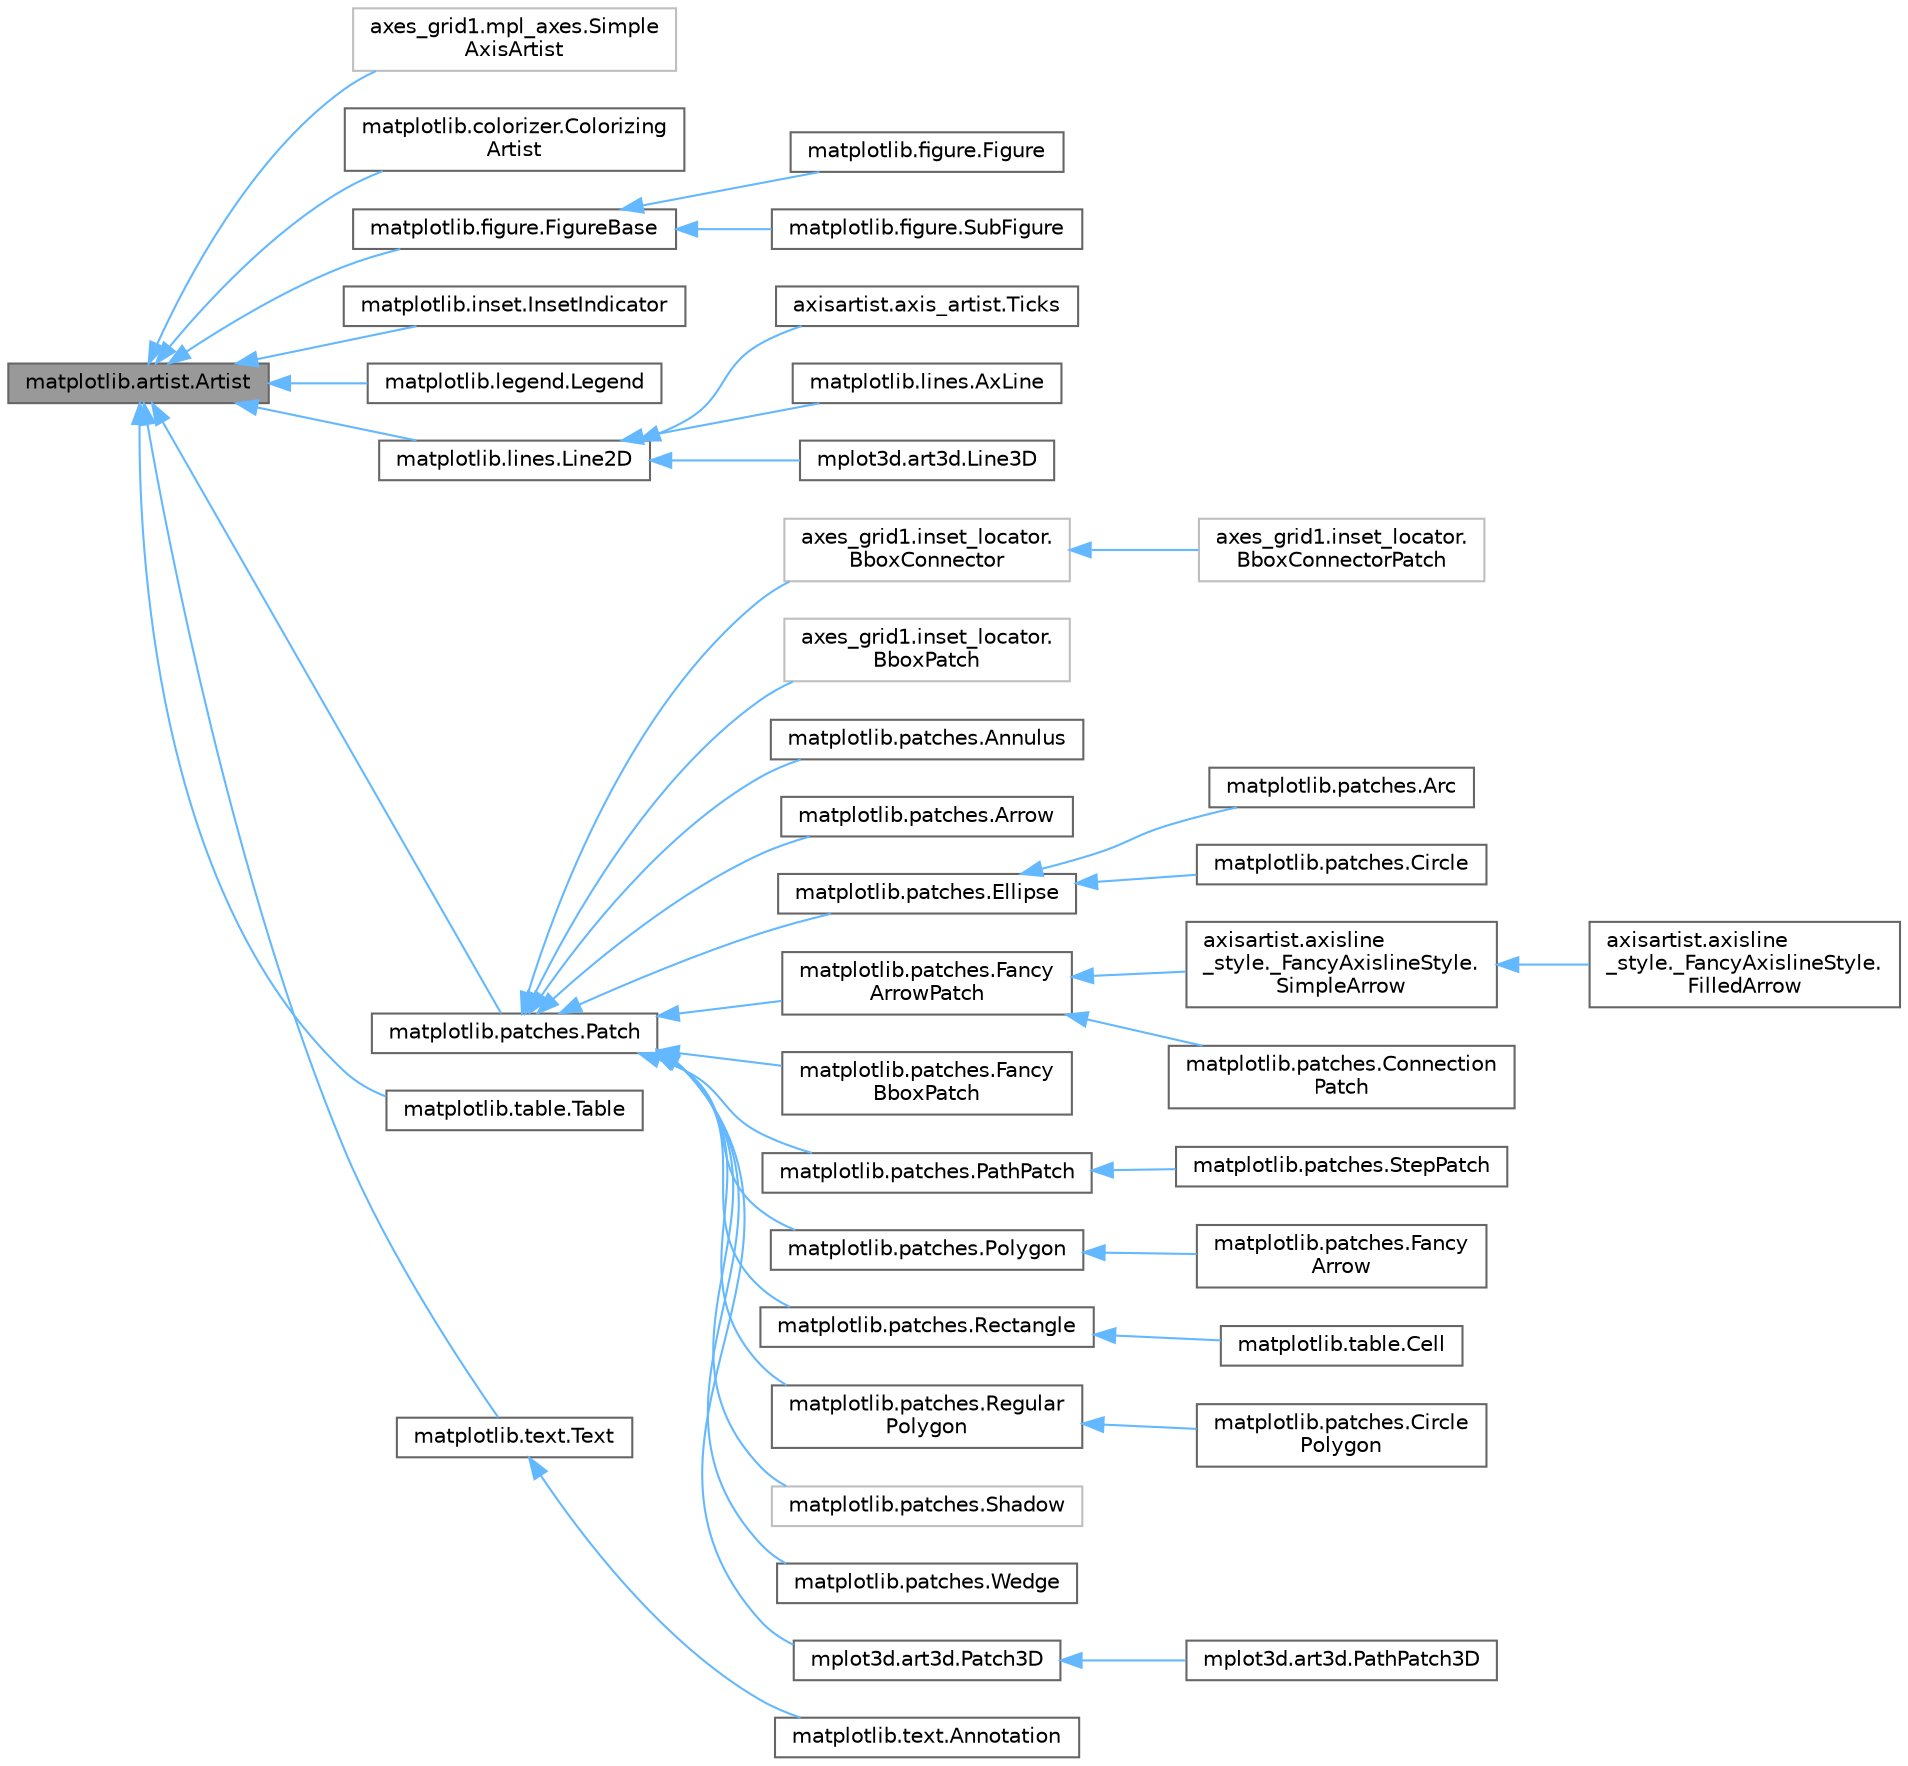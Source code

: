 digraph "matplotlib.artist.Artist"
{
 // LATEX_PDF_SIZE
  bgcolor="transparent";
  edge [fontname=Helvetica,fontsize=10,labelfontname=Helvetica,labelfontsize=10];
  node [fontname=Helvetica,fontsize=10,shape=box,height=0.2,width=0.4];
  rankdir="LR";
  Node1 [id="Node000001",label="matplotlib.artist.Artist",height=0.2,width=0.4,color="gray40", fillcolor="grey60", style="filled", fontcolor="black",tooltip=" "];
  Node1 -> Node2 [id="edge41_Node000001_Node000002",dir="back",color="steelblue1",style="solid",tooltip=" "];
  Node2 [id="Node000002",label="axes_grid1.mpl_axes.Simple\lAxisArtist",height=0.2,width=0.4,color="grey75", fillcolor="white", style="filled",URL="$db/d0d/classaxes__grid1_1_1mpl__axes_1_1SimpleAxisArtist.html",tooltip=" "];
  Node1 -> Node3 [id="edge42_Node000001_Node000003",dir="back",color="steelblue1",style="solid",tooltip=" "];
  Node3 [id="Node000003",label="matplotlib.colorizer.Colorizing\lArtist",height=0.2,width=0.4,color="gray40", fillcolor="white", style="filled",URL="$dd/d82/classmatplotlib_1_1colorizer_1_1ColorizingArtist.html",tooltip=" "];
  Node1 -> Node4 [id="edge43_Node000001_Node000004",dir="back",color="steelblue1",style="solid",tooltip=" "];
  Node4 [id="Node000004",label="matplotlib.figure.FigureBase",height=0.2,width=0.4,color="gray40", fillcolor="white", style="filled",URL="$db/d8c/classmatplotlib_1_1figure_1_1FigureBase.html",tooltip=" "];
  Node4 -> Node5 [id="edge44_Node000004_Node000005",dir="back",color="steelblue1",style="solid",tooltip=" "];
  Node5 [id="Node000005",label="matplotlib.figure.Figure",height=0.2,width=0.4,color="gray40", fillcolor="white", style="filled",URL="$dd/d65/classmatplotlib_1_1figure_1_1Figure.html",tooltip=" "];
  Node4 -> Node6 [id="edge45_Node000004_Node000006",dir="back",color="steelblue1",style="solid",tooltip=" "];
  Node6 [id="Node000006",label="matplotlib.figure.SubFigure",height=0.2,width=0.4,color="gray40", fillcolor="white", style="filled",URL="$d4/dc2/classmatplotlib_1_1figure_1_1SubFigure.html",tooltip=" "];
  Node1 -> Node7 [id="edge46_Node000001_Node000007",dir="back",color="steelblue1",style="solid",tooltip=" "];
  Node7 [id="Node000007",label="matplotlib.inset.InsetIndicator",height=0.2,width=0.4,color="gray40", fillcolor="white", style="filled",URL="$d6/dc6/classmatplotlib_1_1inset_1_1InsetIndicator.html",tooltip=" "];
  Node1 -> Node8 [id="edge47_Node000001_Node000008",dir="back",color="steelblue1",style="solid",tooltip=" "];
  Node8 [id="Node000008",label="matplotlib.legend.Legend",height=0.2,width=0.4,color="gray40", fillcolor="white", style="filled",URL="$d6/d38/classmatplotlib_1_1legend_1_1Legend.html",tooltip=" "];
  Node1 -> Node9 [id="edge48_Node000001_Node000009",dir="back",color="steelblue1",style="solid",tooltip=" "];
  Node9 [id="Node000009",label="matplotlib.lines.Line2D",height=0.2,width=0.4,color="gray40", fillcolor="white", style="filled",URL="$dd/d06/classmatplotlib_1_1lines_1_1Line2D.html",tooltip=" "];
  Node9 -> Node10 [id="edge49_Node000009_Node000010",dir="back",color="steelblue1",style="solid",tooltip=" "];
  Node10 [id="Node000010",label="axisartist.axis_artist.Ticks",height=0.2,width=0.4,color="gray40", fillcolor="white", style="filled",URL="$de/d9c/classaxisartist_1_1axis__artist_1_1Ticks.html",tooltip=" "];
  Node9 -> Node11 [id="edge50_Node000009_Node000011",dir="back",color="steelblue1",style="solid",tooltip=" "];
  Node11 [id="Node000011",label="matplotlib.lines.AxLine",height=0.2,width=0.4,color="gray40", fillcolor="white", style="filled",URL="$df/d2d/classmatplotlib_1_1lines_1_1AxLine.html",tooltip=" "];
  Node9 -> Node12 [id="edge51_Node000009_Node000012",dir="back",color="steelblue1",style="solid",tooltip=" "];
  Node12 [id="Node000012",label="mplot3d.art3d.Line3D",height=0.2,width=0.4,color="gray40", fillcolor="white", style="filled",URL="$d5/de7/classmplot3d_1_1art3d_1_1Line3D.html",tooltip=" "];
  Node1 -> Node13 [id="edge52_Node000001_Node000013",dir="back",color="steelblue1",style="solid",tooltip=" "];
  Node13 [id="Node000013",label="matplotlib.patches.Patch",height=0.2,width=0.4,color="gray40", fillcolor="white", style="filled",URL="$d5/d55/classmatplotlib_1_1patches_1_1Patch.html",tooltip=" "];
  Node13 -> Node14 [id="edge53_Node000013_Node000014",dir="back",color="steelblue1",style="solid",tooltip=" "];
  Node14 [id="Node000014",label="axes_grid1.inset_locator.\lBboxConnector",height=0.2,width=0.4,color="grey75", fillcolor="white", style="filled",URL="$dd/d7b/classaxes__grid1_1_1inset__locator_1_1BboxConnector.html",tooltip=" "];
  Node14 -> Node15 [id="edge54_Node000014_Node000015",dir="back",color="steelblue1",style="solid",tooltip=" "];
  Node15 [id="Node000015",label="axes_grid1.inset_locator.\lBboxConnectorPatch",height=0.2,width=0.4,color="grey75", fillcolor="white", style="filled",URL="$d9/df5/classaxes__grid1_1_1inset__locator_1_1BboxConnectorPatch.html",tooltip=" "];
  Node13 -> Node16 [id="edge55_Node000013_Node000016",dir="back",color="steelblue1",style="solid",tooltip=" "];
  Node16 [id="Node000016",label="axes_grid1.inset_locator.\lBboxPatch",height=0.2,width=0.4,color="grey75", fillcolor="white", style="filled",URL="$da/d13/classaxes__grid1_1_1inset__locator_1_1BboxPatch.html",tooltip=" "];
  Node13 -> Node17 [id="edge56_Node000013_Node000017",dir="back",color="steelblue1",style="solid",tooltip=" "];
  Node17 [id="Node000017",label="matplotlib.patches.Annulus",height=0.2,width=0.4,color="gray40", fillcolor="white", style="filled",URL="$da/d0f/classmatplotlib_1_1patches_1_1Annulus.html",tooltip=" "];
  Node13 -> Node18 [id="edge57_Node000013_Node000018",dir="back",color="steelblue1",style="solid",tooltip=" "];
  Node18 [id="Node000018",label="matplotlib.patches.Arrow",height=0.2,width=0.4,color="gray40", fillcolor="white", style="filled",URL="$d4/dcb/classmatplotlib_1_1patches_1_1Arrow.html",tooltip=" "];
  Node13 -> Node19 [id="edge58_Node000013_Node000019",dir="back",color="steelblue1",style="solid",tooltip=" "];
  Node19 [id="Node000019",label="matplotlib.patches.Ellipse",height=0.2,width=0.4,color="gray40", fillcolor="white", style="filled",URL="$dd/d33/classmatplotlib_1_1patches_1_1Ellipse.html",tooltip=" "];
  Node19 -> Node20 [id="edge59_Node000019_Node000020",dir="back",color="steelblue1",style="solid",tooltip=" "];
  Node20 [id="Node000020",label="matplotlib.patches.Arc",height=0.2,width=0.4,color="gray40", fillcolor="white", style="filled",URL="$d7/d37/classmatplotlib_1_1patches_1_1Arc.html",tooltip=" "];
  Node19 -> Node21 [id="edge60_Node000019_Node000021",dir="back",color="steelblue1",style="solid",tooltip=" "];
  Node21 [id="Node000021",label="matplotlib.patches.Circle",height=0.2,width=0.4,color="gray40", fillcolor="white", style="filled",URL="$d0/dee/classmatplotlib_1_1patches_1_1Circle.html",tooltip=" "];
  Node13 -> Node22 [id="edge61_Node000013_Node000022",dir="back",color="steelblue1",style="solid",tooltip=" "];
  Node22 [id="Node000022",label="matplotlib.patches.Fancy\lArrowPatch",height=0.2,width=0.4,color="gray40", fillcolor="white", style="filled",URL="$d4/d07/classmatplotlib_1_1patches_1_1FancyArrowPatch.html",tooltip=" "];
  Node22 -> Node23 [id="edge62_Node000022_Node000023",dir="back",color="steelblue1",style="solid",tooltip=" "];
  Node23 [id="Node000023",label="axisartist.axisline\l_style._FancyAxislineStyle.\lSimpleArrow",height=0.2,width=0.4,color="gray40", fillcolor="white", style="filled",URL="$da/d43/classaxisartist_1_1axisline__style_1_1__FancyAxislineStyle_1_1SimpleArrow.html",tooltip=" "];
  Node23 -> Node24 [id="edge63_Node000023_Node000024",dir="back",color="steelblue1",style="solid",tooltip=" "];
  Node24 [id="Node000024",label="axisartist.axisline\l_style._FancyAxislineStyle.\lFilledArrow",height=0.2,width=0.4,color="gray40", fillcolor="white", style="filled",URL="$da/d5e/classaxisartist_1_1axisline__style_1_1__FancyAxislineStyle_1_1FilledArrow.html",tooltip=" "];
  Node22 -> Node25 [id="edge64_Node000022_Node000025",dir="back",color="steelblue1",style="solid",tooltip=" "];
  Node25 [id="Node000025",label="matplotlib.patches.Connection\lPatch",height=0.2,width=0.4,color="gray40", fillcolor="white", style="filled",URL="$d8/d99/classmatplotlib_1_1patches_1_1ConnectionPatch.html",tooltip=" "];
  Node13 -> Node26 [id="edge65_Node000013_Node000026",dir="back",color="steelblue1",style="solid",tooltip=" "];
  Node26 [id="Node000026",label="matplotlib.patches.Fancy\lBboxPatch",height=0.2,width=0.4,color="gray40", fillcolor="white", style="filled",URL="$db/d92/classmatplotlib_1_1patches_1_1FancyBboxPatch.html",tooltip=" "];
  Node13 -> Node27 [id="edge66_Node000013_Node000027",dir="back",color="steelblue1",style="solid",tooltip=" "];
  Node27 [id="Node000027",label="matplotlib.patches.PathPatch",height=0.2,width=0.4,color="gray40", fillcolor="white", style="filled",URL="$d6/d78/classmatplotlib_1_1patches_1_1PathPatch.html",tooltip=" "];
  Node27 -> Node28 [id="edge67_Node000027_Node000028",dir="back",color="steelblue1",style="solid",tooltip=" "];
  Node28 [id="Node000028",label="matplotlib.patches.StepPatch",height=0.2,width=0.4,color="gray40", fillcolor="white", style="filled",URL="$d3/d73/classmatplotlib_1_1patches_1_1StepPatch.html",tooltip=" "];
  Node13 -> Node29 [id="edge68_Node000013_Node000029",dir="back",color="steelblue1",style="solid",tooltip=" "];
  Node29 [id="Node000029",label="matplotlib.patches.Polygon",height=0.2,width=0.4,color="gray40", fillcolor="white", style="filled",URL="$d1/d06/classmatplotlib_1_1patches_1_1Polygon.html",tooltip=" "];
  Node29 -> Node30 [id="edge69_Node000029_Node000030",dir="back",color="steelblue1",style="solid",tooltip=" "];
  Node30 [id="Node000030",label="matplotlib.patches.Fancy\lArrow",height=0.2,width=0.4,color="gray40", fillcolor="white", style="filled",URL="$de/d60/classmatplotlib_1_1patches_1_1FancyArrow.html",tooltip=" "];
  Node13 -> Node31 [id="edge70_Node000013_Node000031",dir="back",color="steelblue1",style="solid",tooltip=" "];
  Node31 [id="Node000031",label="matplotlib.patches.Rectangle",height=0.2,width=0.4,color="gray40", fillcolor="white", style="filled",URL="$d6/df7/classmatplotlib_1_1patches_1_1Rectangle.html",tooltip=" "];
  Node31 -> Node32 [id="edge71_Node000031_Node000032",dir="back",color="steelblue1",style="solid",tooltip=" "];
  Node32 [id="Node000032",label="matplotlib.table.Cell",height=0.2,width=0.4,color="gray40", fillcolor="white", style="filled",URL="$d3/d69/classmatplotlib_1_1table_1_1Cell.html",tooltip=" "];
  Node13 -> Node33 [id="edge72_Node000013_Node000033",dir="back",color="steelblue1",style="solid",tooltip=" "];
  Node33 [id="Node000033",label="matplotlib.patches.Regular\lPolygon",height=0.2,width=0.4,color="gray40", fillcolor="white", style="filled",URL="$d5/dd6/classmatplotlib_1_1patches_1_1RegularPolygon.html",tooltip=" "];
  Node33 -> Node34 [id="edge73_Node000033_Node000034",dir="back",color="steelblue1",style="solid",tooltip=" "];
  Node34 [id="Node000034",label="matplotlib.patches.Circle\lPolygon",height=0.2,width=0.4,color="gray40", fillcolor="white", style="filled",URL="$de/ddb/classmatplotlib_1_1patches_1_1CirclePolygon.html",tooltip=" "];
  Node13 -> Node35 [id="edge74_Node000013_Node000035",dir="back",color="steelblue1",style="solid",tooltip=" "];
  Node35 [id="Node000035",label="matplotlib.patches.Shadow",height=0.2,width=0.4,color="grey75", fillcolor="white", style="filled",URL="$d0/df3/classmatplotlib_1_1patches_1_1Shadow.html",tooltip=" "];
  Node13 -> Node36 [id="edge75_Node000013_Node000036",dir="back",color="steelblue1",style="solid",tooltip=" "];
  Node36 [id="Node000036",label="matplotlib.patches.Wedge",height=0.2,width=0.4,color="gray40", fillcolor="white", style="filled",URL="$d5/d8d/classmatplotlib_1_1patches_1_1Wedge.html",tooltip=" "];
  Node13 -> Node37 [id="edge76_Node000013_Node000037",dir="back",color="steelblue1",style="solid",tooltip=" "];
  Node37 [id="Node000037",label="mplot3d.art3d.Patch3D",height=0.2,width=0.4,color="gray40", fillcolor="white", style="filled",URL="$d7/d93/classmplot3d_1_1art3d_1_1Patch3D.html",tooltip=" "];
  Node37 -> Node38 [id="edge77_Node000037_Node000038",dir="back",color="steelblue1",style="solid",tooltip=" "];
  Node38 [id="Node000038",label="mplot3d.art3d.PathPatch3D",height=0.2,width=0.4,color="gray40", fillcolor="white", style="filled",URL="$da/d16/classmplot3d_1_1art3d_1_1PathPatch3D.html",tooltip=" "];
  Node1 -> Node39 [id="edge78_Node000001_Node000039",dir="back",color="steelblue1",style="solid",tooltip=" "];
  Node39 [id="Node000039",label="matplotlib.table.Table",height=0.2,width=0.4,color="gray40", fillcolor="white", style="filled",URL="$d2/dca/classmatplotlib_1_1table_1_1Table.html",tooltip=" "];
  Node1 -> Node40 [id="edge79_Node000001_Node000040",dir="back",color="steelblue1",style="solid",tooltip=" "];
  Node40 [id="Node000040",label="matplotlib.text.Text",height=0.2,width=0.4,color="gray40", fillcolor="white", style="filled",URL="$d4/de7/classmatplotlib_1_1text_1_1Text.html",tooltip=" "];
  Node40 -> Node41 [id="edge80_Node000040_Node000041",dir="back",color="steelblue1",style="solid",tooltip=" "];
  Node41 [id="Node000041",label="matplotlib.text.Annotation",height=0.2,width=0.4,color="gray40", fillcolor="white", style="filled",URL="$d2/dec/classmatplotlib_1_1text_1_1Annotation.html",tooltip=" "];
}
